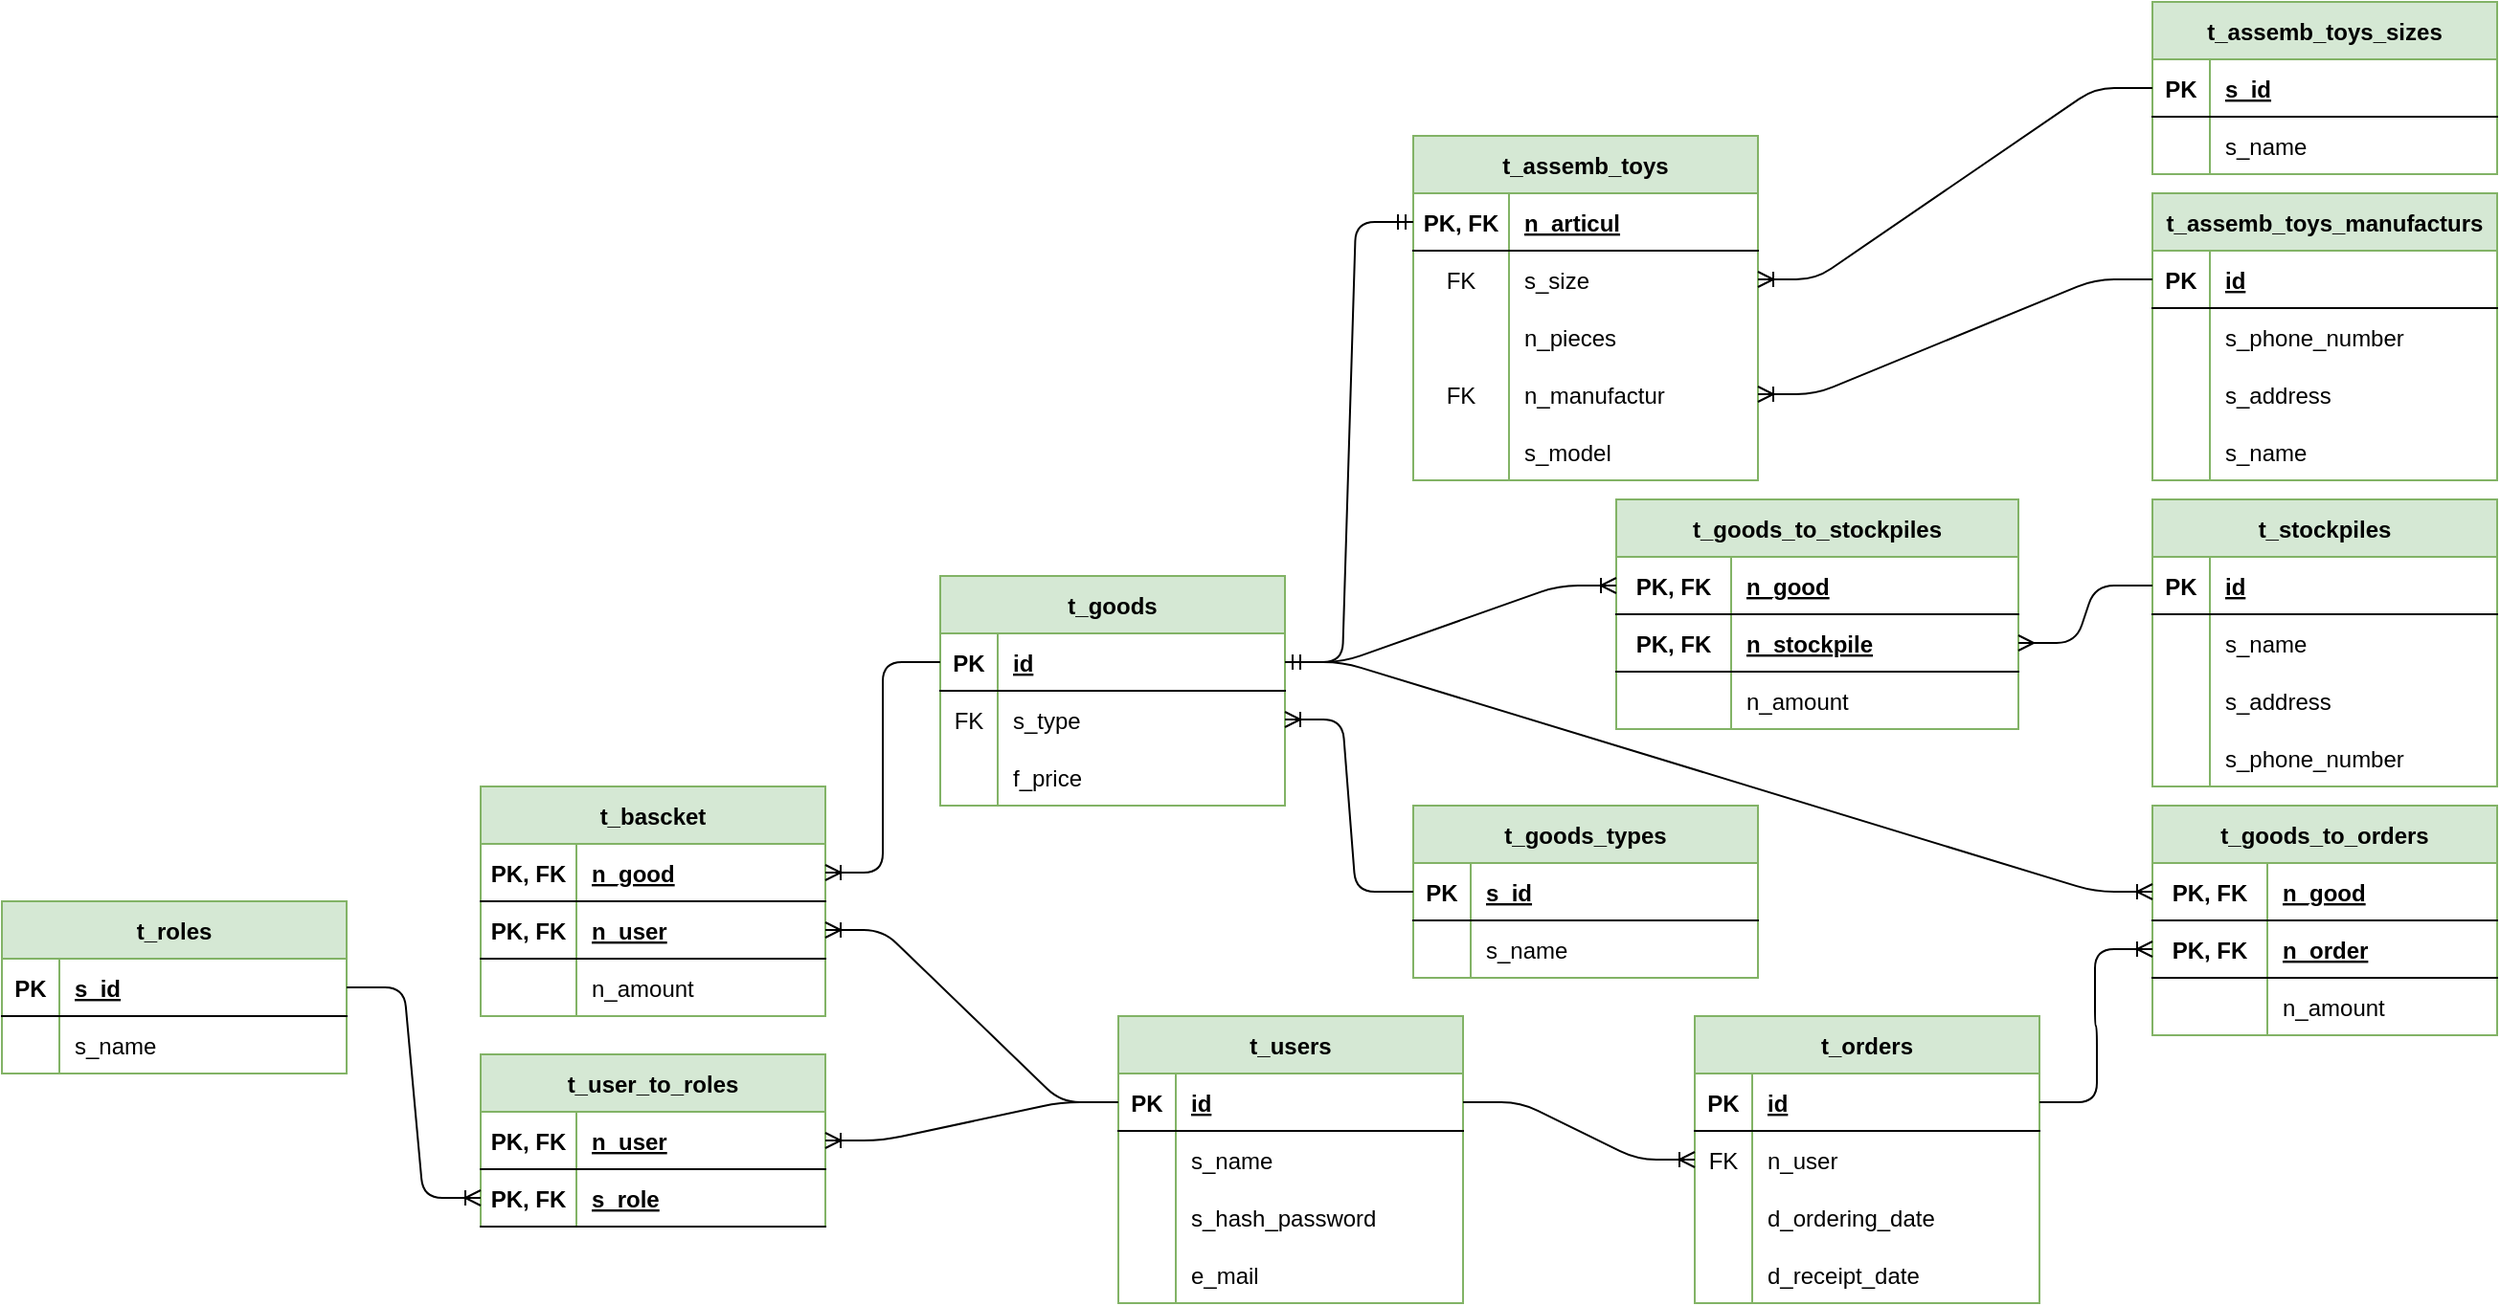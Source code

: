 <mxfile version="14.9.0" type="device"><diagram id="l25zXF_h_-nfWPYXJ8Zp" name="Page-1"><mxGraphModel dx="2249" dy="1931" grid="1" gridSize="10" guides="1" tooltips="1" connect="1" arrows="1" fold="1" page="1" pageScale="1" pageWidth="827" pageHeight="1169" math="0" shadow="0"><root><mxCell id="0"/><mxCell id="1" parent="0"/><mxCell id="Kfu2-tte2u3ud-LGm2zd-1" value="t_users" style="shape=table;startSize=30;container=1;collapsible=1;childLayout=tableLayout;fixedRows=1;rowLines=0;fontStyle=1;align=center;resizeLast=1;fillColor=#d5e8d4;strokeColor=#82b366;" parent="1" vertex="1"><mxGeometry x="170" y="300" width="180" height="150" as="geometry"/></mxCell><mxCell id="Kfu2-tte2u3ud-LGm2zd-2" value="" style="shape=partialRectangle;collapsible=0;dropTarget=0;pointerEvents=0;fillColor=none;top=0;left=0;bottom=1;right=0;points=[[0,0.5],[1,0.5]];portConstraint=eastwest;" parent="Kfu2-tte2u3ud-LGm2zd-1" vertex="1"><mxGeometry y="30" width="180" height="30" as="geometry"/></mxCell><mxCell id="Kfu2-tte2u3ud-LGm2zd-3" value="PK" style="shape=partialRectangle;connectable=0;fillColor=none;top=0;left=0;bottom=0;right=0;fontStyle=1;overflow=hidden;" parent="Kfu2-tte2u3ud-LGm2zd-2" vertex="1"><mxGeometry width="30" height="30" as="geometry"/></mxCell><mxCell id="Kfu2-tte2u3ud-LGm2zd-4" value="id" style="shape=partialRectangle;connectable=0;fillColor=none;top=0;left=0;bottom=0;right=0;align=left;spacingLeft=6;fontStyle=5;overflow=hidden;" parent="Kfu2-tte2u3ud-LGm2zd-2" vertex="1"><mxGeometry x="30" width="150" height="30" as="geometry"/></mxCell><mxCell id="Kfu2-tte2u3ud-LGm2zd-5" value="" style="shape=partialRectangle;collapsible=0;dropTarget=0;pointerEvents=0;fillColor=none;top=0;left=0;bottom=0;right=0;points=[[0,0.5],[1,0.5]];portConstraint=eastwest;" parent="Kfu2-tte2u3ud-LGm2zd-1" vertex="1"><mxGeometry y="60" width="180" height="30" as="geometry"/></mxCell><mxCell id="Kfu2-tte2u3ud-LGm2zd-6" value="" style="shape=partialRectangle;connectable=0;fillColor=none;top=0;left=0;bottom=0;right=0;editable=1;overflow=hidden;" parent="Kfu2-tte2u3ud-LGm2zd-5" vertex="1"><mxGeometry width="30" height="30" as="geometry"/></mxCell><mxCell id="Kfu2-tte2u3ud-LGm2zd-7" value="s_name" style="shape=partialRectangle;connectable=0;fillColor=none;top=0;left=0;bottom=0;right=0;align=left;spacingLeft=6;overflow=hidden;" parent="Kfu2-tte2u3ud-LGm2zd-5" vertex="1"><mxGeometry x="30" width="150" height="30" as="geometry"/></mxCell><mxCell id="Kfu2-tte2u3ud-LGm2zd-8" value="" style="shape=partialRectangle;collapsible=0;dropTarget=0;pointerEvents=0;fillColor=none;top=0;left=0;bottom=0;right=0;points=[[0,0.5],[1,0.5]];portConstraint=eastwest;" parent="Kfu2-tte2u3ud-LGm2zd-1" vertex="1"><mxGeometry y="90" width="180" height="30" as="geometry"/></mxCell><mxCell id="Kfu2-tte2u3ud-LGm2zd-9" value="" style="shape=partialRectangle;connectable=0;fillColor=none;top=0;left=0;bottom=0;right=0;editable=1;overflow=hidden;" parent="Kfu2-tte2u3ud-LGm2zd-8" vertex="1"><mxGeometry width="30" height="30" as="geometry"/></mxCell><mxCell id="Kfu2-tte2u3ud-LGm2zd-10" value="s_hash_password" style="shape=partialRectangle;connectable=0;fillColor=none;top=0;left=0;bottom=0;right=0;align=left;spacingLeft=6;overflow=hidden;" parent="Kfu2-tte2u3ud-LGm2zd-8" vertex="1"><mxGeometry x="30" width="150" height="30" as="geometry"/></mxCell><mxCell id="Kfu2-tte2u3ud-LGm2zd-17" value="" style="shape=partialRectangle;collapsible=0;dropTarget=0;pointerEvents=0;fillColor=none;top=0;left=0;bottom=0;right=0;points=[[0,0.5],[1,0.5]];portConstraint=eastwest;" parent="Kfu2-tte2u3ud-LGm2zd-1" vertex="1"><mxGeometry y="120" width="180" height="30" as="geometry"/></mxCell><mxCell id="Kfu2-tte2u3ud-LGm2zd-18" value="" style="shape=partialRectangle;connectable=0;fillColor=none;top=0;left=0;bottom=0;right=0;editable=1;overflow=hidden;" parent="Kfu2-tte2u3ud-LGm2zd-17" vertex="1"><mxGeometry width="30" height="30" as="geometry"/></mxCell><mxCell id="Kfu2-tte2u3ud-LGm2zd-19" value="e_mail" style="shape=partialRectangle;connectable=0;fillColor=none;top=0;left=0;bottom=0;right=0;align=left;spacingLeft=6;overflow=hidden;" parent="Kfu2-tte2u3ud-LGm2zd-17" vertex="1"><mxGeometry x="30" width="150" height="30" as="geometry"/></mxCell><mxCell id="Kfu2-tte2u3ud-LGm2zd-30" value="t_orders" style="shape=table;startSize=30;container=1;collapsible=1;childLayout=tableLayout;fixedRows=1;rowLines=0;fontStyle=1;align=center;resizeLast=1;fillColor=#d5e8d4;strokeColor=#82b366;" parent="1" vertex="1"><mxGeometry x="471" y="300" width="180" height="150" as="geometry"><mxRectangle x="470" y="310" width="80" height="30" as="alternateBounds"/></mxGeometry></mxCell><mxCell id="Kfu2-tte2u3ud-LGm2zd-31" value="" style="shape=partialRectangle;collapsible=0;dropTarget=0;pointerEvents=0;fillColor=none;top=0;left=0;bottom=1;right=0;points=[[0,0.5],[1,0.5]];portConstraint=eastwest;" parent="Kfu2-tte2u3ud-LGm2zd-30" vertex="1"><mxGeometry y="30" width="180" height="30" as="geometry"/></mxCell><mxCell id="Kfu2-tte2u3ud-LGm2zd-32" value="PK" style="shape=partialRectangle;connectable=0;fillColor=none;top=0;left=0;bottom=0;right=0;fontStyle=1;overflow=hidden;" parent="Kfu2-tte2u3ud-LGm2zd-31" vertex="1"><mxGeometry width="30" height="30" as="geometry"/></mxCell><mxCell id="Kfu2-tte2u3ud-LGm2zd-33" value="id" style="shape=partialRectangle;connectable=0;fillColor=none;top=0;left=0;bottom=0;right=0;align=left;spacingLeft=6;fontStyle=5;overflow=hidden;" parent="Kfu2-tte2u3ud-LGm2zd-31" vertex="1"><mxGeometry x="30" width="150" height="30" as="geometry"/></mxCell><mxCell id="Kfu2-tte2u3ud-LGm2zd-37" value="" style="shape=partialRectangle;collapsible=0;dropTarget=0;pointerEvents=0;fillColor=none;top=0;left=0;bottom=0;right=0;points=[[0,0.5],[1,0.5]];portConstraint=eastwest;" parent="Kfu2-tte2u3ud-LGm2zd-30" vertex="1"><mxGeometry y="60" width="180" height="30" as="geometry"/></mxCell><mxCell id="Kfu2-tte2u3ud-LGm2zd-38" value="FK" style="shape=partialRectangle;connectable=0;fillColor=none;top=0;left=0;bottom=0;right=0;editable=1;overflow=hidden;" parent="Kfu2-tte2u3ud-LGm2zd-37" vertex="1"><mxGeometry width="30" height="30" as="geometry"/></mxCell><mxCell id="Kfu2-tte2u3ud-LGm2zd-39" value="n_user" style="shape=partialRectangle;connectable=0;fillColor=none;top=0;left=0;bottom=0;right=0;align=left;spacingLeft=6;overflow=hidden;" parent="Kfu2-tte2u3ud-LGm2zd-37" vertex="1"><mxGeometry x="30" width="150" height="30" as="geometry"/></mxCell><mxCell id="Kfu2-tte2u3ud-LGm2zd-40" value="" style="shape=partialRectangle;collapsible=0;dropTarget=0;pointerEvents=0;fillColor=none;top=0;left=0;bottom=0;right=0;points=[[0,0.5],[1,0.5]];portConstraint=eastwest;" parent="Kfu2-tte2u3ud-LGm2zd-30" vertex="1"><mxGeometry y="90" width="180" height="30" as="geometry"/></mxCell><mxCell id="Kfu2-tte2u3ud-LGm2zd-41" value="" style="shape=partialRectangle;connectable=0;fillColor=none;top=0;left=0;bottom=0;right=0;editable=1;overflow=hidden;" parent="Kfu2-tte2u3ud-LGm2zd-40" vertex="1"><mxGeometry width="30" height="30" as="geometry"/></mxCell><mxCell id="Kfu2-tte2u3ud-LGm2zd-42" value="d_ordering_date" style="shape=partialRectangle;connectable=0;fillColor=none;top=0;left=0;bottom=0;right=0;align=left;spacingLeft=6;overflow=hidden;" parent="Kfu2-tte2u3ud-LGm2zd-40" vertex="1"><mxGeometry x="30" width="150" height="30" as="geometry"/></mxCell><mxCell id="Kfu2-tte2u3ud-LGm2zd-43" style="shape=partialRectangle;collapsible=0;dropTarget=0;pointerEvents=0;fillColor=none;top=0;left=0;bottom=0;right=0;points=[[0,0.5],[1,0.5]];portConstraint=eastwest;" parent="Kfu2-tte2u3ud-LGm2zd-30" vertex="1"><mxGeometry y="120" width="180" height="30" as="geometry"/></mxCell><mxCell id="Kfu2-tte2u3ud-LGm2zd-44" style="shape=partialRectangle;connectable=0;fillColor=none;top=0;left=0;bottom=0;right=0;editable=1;overflow=hidden;" parent="Kfu2-tte2u3ud-LGm2zd-43" vertex="1"><mxGeometry width="30" height="30" as="geometry"/></mxCell><mxCell id="Kfu2-tte2u3ud-LGm2zd-45" value="d_receipt_date" style="shape=partialRectangle;connectable=0;fillColor=none;top=0;left=0;bottom=0;right=0;align=left;spacingLeft=6;overflow=hidden;" parent="Kfu2-tte2u3ud-LGm2zd-43" vertex="1"><mxGeometry x="30" width="150" height="30" as="geometry"/></mxCell><mxCell id="Kfu2-tte2u3ud-LGm2zd-49" value="" style="edgeStyle=entityRelationEdgeStyle;fontSize=12;html=1;endArrow=ERoneToMany;" parent="1" source="Kfu2-tte2u3ud-LGm2zd-2" target="Kfu2-tte2u3ud-LGm2zd-37" edge="1"><mxGeometry width="100" height="100" relative="1" as="geometry"><mxPoint x="427" y="470" as="sourcePoint"/><mxPoint x="527" y="370" as="targetPoint"/></mxGeometry></mxCell><mxCell id="Kfu2-tte2u3ud-LGm2zd-50" value="t_goods" style="shape=table;startSize=30;container=1;collapsible=1;childLayout=tableLayout;fixedRows=1;rowLines=0;fontStyle=1;align=center;resizeLast=1;fillColor=#d5e8d4;strokeColor=#82b366;" parent="1" vertex="1"><mxGeometry x="77" y="70" width="180" height="120" as="geometry"/></mxCell><mxCell id="Kfu2-tte2u3ud-LGm2zd-51" value="" style="shape=partialRectangle;collapsible=0;dropTarget=0;pointerEvents=0;fillColor=none;top=0;left=0;bottom=1;right=0;points=[[0,0.5],[1,0.5]];portConstraint=eastwest;" parent="Kfu2-tte2u3ud-LGm2zd-50" vertex="1"><mxGeometry y="30" width="180" height="30" as="geometry"/></mxCell><mxCell id="Kfu2-tte2u3ud-LGm2zd-52" value="PK" style="shape=partialRectangle;connectable=0;fillColor=none;top=0;left=0;bottom=0;right=0;fontStyle=1;overflow=hidden;" parent="Kfu2-tte2u3ud-LGm2zd-51" vertex="1"><mxGeometry width="30" height="30" as="geometry"/></mxCell><mxCell id="Kfu2-tte2u3ud-LGm2zd-53" value="id" style="shape=partialRectangle;connectable=0;fillColor=none;top=0;left=0;bottom=0;right=0;align=left;spacingLeft=6;fontStyle=5;overflow=hidden;" parent="Kfu2-tte2u3ud-LGm2zd-51" vertex="1"><mxGeometry x="30" width="150" height="30" as="geometry"/></mxCell><mxCell id="Kfu2-tte2u3ud-LGm2zd-54" value="" style="shape=partialRectangle;collapsible=0;dropTarget=0;pointerEvents=0;fillColor=none;top=0;left=0;bottom=0;right=0;points=[[0,0.5],[1,0.5]];portConstraint=eastwest;" parent="Kfu2-tte2u3ud-LGm2zd-50" vertex="1"><mxGeometry y="60" width="180" height="30" as="geometry"/></mxCell><mxCell id="Kfu2-tte2u3ud-LGm2zd-55" value="FK" style="shape=partialRectangle;connectable=0;fillColor=none;top=0;left=0;bottom=0;right=0;editable=1;overflow=hidden;" parent="Kfu2-tte2u3ud-LGm2zd-54" vertex="1"><mxGeometry width="30" height="30" as="geometry"/></mxCell><mxCell id="Kfu2-tte2u3ud-LGm2zd-56" value="s_type" style="shape=partialRectangle;connectable=0;fillColor=none;top=0;left=0;bottom=0;right=0;align=left;spacingLeft=6;overflow=hidden;" parent="Kfu2-tte2u3ud-LGm2zd-54" vertex="1"><mxGeometry x="30" width="150" height="30" as="geometry"/></mxCell><mxCell id="KdkHoubyCZWtUUZc4maZ-32" style="shape=partialRectangle;collapsible=0;dropTarget=0;pointerEvents=0;fillColor=none;top=0;left=0;bottom=0;right=0;points=[[0,0.5],[1,0.5]];portConstraint=eastwest;" parent="Kfu2-tte2u3ud-LGm2zd-50" vertex="1"><mxGeometry y="90" width="180" height="30" as="geometry"/></mxCell><mxCell id="KdkHoubyCZWtUUZc4maZ-33" style="shape=partialRectangle;connectable=0;fillColor=none;top=0;left=0;bottom=0;right=0;editable=1;overflow=hidden;" parent="KdkHoubyCZWtUUZc4maZ-32" vertex="1"><mxGeometry width="30" height="30" as="geometry"/></mxCell><mxCell id="KdkHoubyCZWtUUZc4maZ-34" value="f_price" style="shape=partialRectangle;connectable=0;fillColor=none;top=0;left=0;bottom=0;right=0;align=left;spacingLeft=6;overflow=hidden;" parent="KdkHoubyCZWtUUZc4maZ-32" vertex="1"><mxGeometry x="30" width="150" height="30" as="geometry"/></mxCell><mxCell id="Kfu2-tte2u3ud-LGm2zd-72" value="t_stockpiles" style="shape=table;startSize=30;container=1;collapsible=1;childLayout=tableLayout;fixedRows=1;rowLines=0;fontStyle=1;align=center;resizeLast=1;fillColor=#d5e8d4;strokeColor=#82b366;" parent="1" vertex="1"><mxGeometry x="710" y="30" width="180" height="150" as="geometry"/></mxCell><mxCell id="Kfu2-tte2u3ud-LGm2zd-73" value="" style="shape=partialRectangle;collapsible=0;dropTarget=0;pointerEvents=0;fillColor=none;top=0;left=0;bottom=1;right=0;points=[[0,0.5],[1,0.5]];portConstraint=eastwest;" parent="Kfu2-tte2u3ud-LGm2zd-72" vertex="1"><mxGeometry y="30" width="180" height="30" as="geometry"/></mxCell><mxCell id="Kfu2-tte2u3ud-LGm2zd-74" value="PK" style="shape=partialRectangle;connectable=0;fillColor=none;top=0;left=0;bottom=0;right=0;fontStyle=1;overflow=hidden;" parent="Kfu2-tte2u3ud-LGm2zd-73" vertex="1"><mxGeometry width="30" height="30" as="geometry"/></mxCell><mxCell id="Kfu2-tte2u3ud-LGm2zd-75" value="id" style="shape=partialRectangle;connectable=0;fillColor=none;top=0;left=0;bottom=0;right=0;align=left;spacingLeft=6;fontStyle=5;overflow=hidden;" parent="Kfu2-tte2u3ud-LGm2zd-73" vertex="1"><mxGeometry x="30" width="150" height="30" as="geometry"/></mxCell><mxCell id="UHMMLLuvTXqzE3MfsHV--7" style="shape=partialRectangle;collapsible=0;dropTarget=0;pointerEvents=0;fillColor=none;top=0;left=0;bottom=1;right=0;points=[[0,0.5],[1,0.5]];portConstraint=eastwest;strokeColor=none;" parent="Kfu2-tte2u3ud-LGm2zd-72" vertex="1"><mxGeometry y="60" width="180" height="30" as="geometry"/></mxCell><mxCell id="UHMMLLuvTXqzE3MfsHV--8" style="shape=partialRectangle;connectable=0;fillColor=none;top=0;left=0;bottom=0;right=0;fontStyle=1;overflow=hidden;" parent="UHMMLLuvTXqzE3MfsHV--7" vertex="1"><mxGeometry width="30" height="30" as="geometry"/></mxCell><mxCell id="UHMMLLuvTXqzE3MfsHV--9" value="s_name" style="shape=partialRectangle;connectable=0;fillColor=none;top=0;left=0;bottom=0;right=0;align=left;spacingLeft=6;fontStyle=0;overflow=hidden;verticalAlign=middle;" parent="UHMMLLuvTXqzE3MfsHV--7" vertex="1"><mxGeometry x="30" width="150" height="30" as="geometry"/></mxCell><mxCell id="Kfu2-tte2u3ud-LGm2zd-76" value="" style="shape=partialRectangle;collapsible=0;dropTarget=0;pointerEvents=0;fillColor=none;top=0;left=0;bottom=0;right=0;points=[[0,0.5],[1,0.5]];portConstraint=eastwest;" parent="Kfu2-tte2u3ud-LGm2zd-72" vertex="1"><mxGeometry y="90" width="180" height="30" as="geometry"/></mxCell><mxCell id="Kfu2-tte2u3ud-LGm2zd-77" value="" style="shape=partialRectangle;connectable=0;fillColor=none;top=0;left=0;bottom=0;right=0;editable=1;overflow=hidden;" parent="Kfu2-tte2u3ud-LGm2zd-76" vertex="1"><mxGeometry width="30" height="30" as="geometry"/></mxCell><mxCell id="Kfu2-tte2u3ud-LGm2zd-78" value="s_address" style="shape=partialRectangle;connectable=0;fillColor=none;top=0;left=0;bottom=0;right=0;align=left;spacingLeft=6;overflow=hidden;" parent="Kfu2-tte2u3ud-LGm2zd-76" vertex="1"><mxGeometry x="30" width="150" height="30" as="geometry"/></mxCell><mxCell id="Kfu2-tte2u3ud-LGm2zd-79" value="" style="shape=partialRectangle;collapsible=0;dropTarget=0;pointerEvents=0;fillColor=none;top=0;left=0;bottom=0;right=0;points=[[0,0.5],[1,0.5]];portConstraint=eastwest;" parent="Kfu2-tte2u3ud-LGm2zd-72" vertex="1"><mxGeometry y="120" width="180" height="30" as="geometry"/></mxCell><mxCell id="Kfu2-tte2u3ud-LGm2zd-80" value="" style="shape=partialRectangle;connectable=0;fillColor=none;top=0;left=0;bottom=0;right=0;editable=1;overflow=hidden;" parent="Kfu2-tte2u3ud-LGm2zd-79" vertex="1"><mxGeometry width="30" height="30" as="geometry"/></mxCell><mxCell id="Kfu2-tte2u3ud-LGm2zd-81" value="s_phone_number" style="shape=partialRectangle;connectable=0;fillColor=none;top=0;left=0;bottom=0;right=0;align=left;spacingLeft=6;overflow=hidden;" parent="Kfu2-tte2u3ud-LGm2zd-79" vertex="1"><mxGeometry x="30" width="150" height="30" as="geometry"/></mxCell><mxCell id="Kfu2-tte2u3ud-LGm2zd-85" value="t_goods_to_stockpiles" style="shape=table;startSize=30;container=1;collapsible=1;childLayout=tableLayout;fixedRows=1;rowLines=0;fontStyle=1;align=center;resizeLast=1;fillColor=#d5e8d4;strokeColor=#82b366;" parent="1" vertex="1"><mxGeometry x="430" y="30" width="210" height="120" as="geometry"/></mxCell><mxCell id="Kfu2-tte2u3ud-LGm2zd-86" value="" style="shape=partialRectangle;collapsible=0;dropTarget=0;pointerEvents=0;fillColor=none;top=0;left=0;bottom=1;right=0;points=[[0,0.5],[1,0.5]];portConstraint=eastwest;" parent="Kfu2-tte2u3ud-LGm2zd-85" vertex="1"><mxGeometry y="30" width="210" height="30" as="geometry"/></mxCell><mxCell id="Kfu2-tte2u3ud-LGm2zd-87" value="PK, FK" style="shape=partialRectangle;connectable=0;fillColor=none;top=0;left=0;bottom=0;right=0;fontStyle=1;overflow=hidden;" parent="Kfu2-tte2u3ud-LGm2zd-86" vertex="1"><mxGeometry width="60" height="30" as="geometry"/></mxCell><mxCell id="Kfu2-tte2u3ud-LGm2zd-88" value="n_good" style="shape=partialRectangle;connectable=0;fillColor=none;top=0;left=0;bottom=0;right=0;align=left;spacingLeft=6;fontStyle=5;overflow=hidden;" parent="Kfu2-tte2u3ud-LGm2zd-86" vertex="1"><mxGeometry x="60" width="150" height="30" as="geometry"/></mxCell><mxCell id="Kfu2-tte2u3ud-LGm2zd-125" value="" style="shape=partialRectangle;collapsible=0;dropTarget=0;pointerEvents=0;fillColor=none;top=0;left=0;bottom=1;right=0;points=[[0,0.5],[1,0.5]];portConstraint=eastwest;" parent="Kfu2-tte2u3ud-LGm2zd-85" vertex="1"><mxGeometry y="60" width="210" height="30" as="geometry"/></mxCell><mxCell id="Kfu2-tte2u3ud-LGm2zd-126" value="PK, FK" style="shape=partialRectangle;connectable=0;fillColor=none;top=0;left=0;bottom=0;right=0;fontStyle=1;overflow=hidden;" parent="Kfu2-tte2u3ud-LGm2zd-125" vertex="1"><mxGeometry width="60" height="30" as="geometry"/></mxCell><mxCell id="Kfu2-tte2u3ud-LGm2zd-127" value="n_stockpile" style="shape=partialRectangle;connectable=0;fillColor=none;top=0;left=0;bottom=0;right=0;align=left;spacingLeft=6;fontStyle=5;overflow=hidden;" parent="Kfu2-tte2u3ud-LGm2zd-125" vertex="1"><mxGeometry x="60" width="150" height="30" as="geometry"/></mxCell><mxCell id="Kfu2-tte2u3ud-LGm2zd-89" value="" style="shape=partialRectangle;collapsible=0;dropTarget=0;pointerEvents=0;fillColor=none;top=0;left=0;bottom=0;right=0;points=[[0,0.5],[1,0.5]];portConstraint=eastwest;" parent="Kfu2-tte2u3ud-LGm2zd-85" vertex="1"><mxGeometry y="90" width="210" height="30" as="geometry"/></mxCell><mxCell id="Kfu2-tte2u3ud-LGm2zd-90" value="" style="shape=partialRectangle;connectable=0;fillColor=none;top=0;left=0;bottom=0;right=0;editable=1;overflow=hidden;" parent="Kfu2-tte2u3ud-LGm2zd-89" vertex="1"><mxGeometry width="60" height="30" as="geometry"/></mxCell><mxCell id="Kfu2-tte2u3ud-LGm2zd-91" value="n_amount" style="shape=partialRectangle;connectable=0;fillColor=none;top=0;left=0;bottom=0;right=0;align=left;spacingLeft=6;overflow=hidden;" parent="Kfu2-tte2u3ud-LGm2zd-89" vertex="1"><mxGeometry x="60" width="150" height="30" as="geometry"/></mxCell><mxCell id="KdkHoubyCZWtUUZc4maZ-1" value="t_goods_to_orders" style="shape=table;startSize=30;container=1;collapsible=1;childLayout=tableLayout;fixedRows=1;rowLines=0;fontStyle=1;align=center;resizeLast=1;fillColor=#d5e8d4;strokeColor=#82b366;" parent="1" vertex="1"><mxGeometry x="710" y="190" width="180" height="120" as="geometry"/></mxCell><mxCell id="KdkHoubyCZWtUUZc4maZ-2" value="" style="shape=partialRectangle;collapsible=0;dropTarget=0;pointerEvents=0;fillColor=none;top=0;left=0;bottom=1;right=0;points=[[0,0.5],[1,0.5]];portConstraint=eastwest;" parent="KdkHoubyCZWtUUZc4maZ-1" vertex="1"><mxGeometry y="30" width="180" height="30" as="geometry"/></mxCell><mxCell id="KdkHoubyCZWtUUZc4maZ-3" value="PK, FK" style="shape=partialRectangle;connectable=0;fillColor=none;top=0;left=0;bottom=0;right=0;fontStyle=1;overflow=hidden;" parent="KdkHoubyCZWtUUZc4maZ-2" vertex="1"><mxGeometry width="60" height="30" as="geometry"/></mxCell><mxCell id="KdkHoubyCZWtUUZc4maZ-4" value="n_good" style="shape=partialRectangle;connectable=0;fillColor=none;top=0;left=0;bottom=0;right=0;align=left;spacingLeft=6;fontStyle=5;overflow=hidden;" parent="KdkHoubyCZWtUUZc4maZ-2" vertex="1"><mxGeometry x="60" width="120" height="30" as="geometry"/></mxCell><mxCell id="KdkHoubyCZWtUUZc4maZ-14" style="shape=partialRectangle;collapsible=0;dropTarget=0;pointerEvents=0;fillColor=none;top=0;left=0;bottom=1;right=0;points=[[0,0.5],[1,0.5]];portConstraint=eastwest;" parent="KdkHoubyCZWtUUZc4maZ-1" vertex="1"><mxGeometry y="60" width="180" height="30" as="geometry"/></mxCell><mxCell id="KdkHoubyCZWtUUZc4maZ-15" value="PK, FK" style="shape=partialRectangle;connectable=0;fillColor=none;top=0;left=0;bottom=0;right=0;fontStyle=1;overflow=hidden;" parent="KdkHoubyCZWtUUZc4maZ-14" vertex="1"><mxGeometry width="60" height="30" as="geometry"/></mxCell><mxCell id="KdkHoubyCZWtUUZc4maZ-16" value="n_order" style="shape=partialRectangle;connectable=0;fillColor=none;top=0;left=0;bottom=0;right=0;align=left;spacingLeft=6;fontStyle=5;overflow=hidden;" parent="KdkHoubyCZWtUUZc4maZ-14" vertex="1"><mxGeometry x="60" width="120" height="30" as="geometry"/></mxCell><mxCell id="KdkHoubyCZWtUUZc4maZ-5" value="" style="shape=partialRectangle;collapsible=0;dropTarget=0;pointerEvents=0;fillColor=none;top=0;left=0;bottom=0;right=0;points=[[0,0.5],[1,0.5]];portConstraint=eastwest;" parent="KdkHoubyCZWtUUZc4maZ-1" vertex="1"><mxGeometry y="90" width="180" height="30" as="geometry"/></mxCell><mxCell id="KdkHoubyCZWtUUZc4maZ-6" value="" style="shape=partialRectangle;connectable=0;fillColor=none;top=0;left=0;bottom=0;right=0;editable=1;overflow=hidden;" parent="KdkHoubyCZWtUUZc4maZ-5" vertex="1"><mxGeometry width="60" height="30" as="geometry"/></mxCell><mxCell id="KdkHoubyCZWtUUZc4maZ-7" value="n_amount" style="shape=partialRectangle;connectable=0;fillColor=none;top=0;left=0;bottom=0;right=0;align=left;spacingLeft=6;overflow=hidden;" parent="KdkHoubyCZWtUUZc4maZ-5" vertex="1"><mxGeometry x="60" width="120" height="30" as="geometry"/></mxCell><mxCell id="KdkHoubyCZWtUUZc4maZ-19" value="t_assemb_toys" style="shape=table;startSize=30;container=1;collapsible=1;childLayout=tableLayout;fixedRows=1;rowLines=0;fontStyle=1;align=center;resizeLast=1;fillColor=#d5e8d4;strokeColor=#82b366;" parent="1" vertex="1"><mxGeometry x="324" y="-160" width="180" height="180" as="geometry"/></mxCell><mxCell id="KdkHoubyCZWtUUZc4maZ-20" value="" style="shape=partialRectangle;collapsible=0;dropTarget=0;pointerEvents=0;fillColor=none;top=0;left=0;bottom=1;right=0;points=[[0,0.5],[1,0.5]];portConstraint=eastwest;" parent="KdkHoubyCZWtUUZc4maZ-19" vertex="1"><mxGeometry y="30" width="180" height="30" as="geometry"/></mxCell><mxCell id="KdkHoubyCZWtUUZc4maZ-21" value="PK, FK" style="shape=partialRectangle;connectable=0;fillColor=none;top=0;left=0;bottom=0;right=0;fontStyle=1;overflow=hidden;" parent="KdkHoubyCZWtUUZc4maZ-20" vertex="1"><mxGeometry width="50" height="30" as="geometry"/></mxCell><mxCell id="KdkHoubyCZWtUUZc4maZ-22" value="n_articul" style="shape=partialRectangle;connectable=0;fillColor=none;top=0;left=0;bottom=0;right=0;align=left;spacingLeft=6;fontStyle=5;overflow=hidden;" parent="KdkHoubyCZWtUUZc4maZ-20" vertex="1"><mxGeometry x="50" width="130" height="30" as="geometry"/></mxCell><mxCell id="KdkHoubyCZWtUUZc4maZ-26" value="" style="shape=partialRectangle;collapsible=0;dropTarget=0;pointerEvents=0;fillColor=none;top=0;left=0;bottom=0;right=0;points=[[0,0.5],[1,0.5]];portConstraint=eastwest;" parent="KdkHoubyCZWtUUZc4maZ-19" vertex="1"><mxGeometry y="60" width="180" height="30" as="geometry"/></mxCell><mxCell id="KdkHoubyCZWtUUZc4maZ-27" value="FK" style="shape=partialRectangle;connectable=0;fillColor=none;top=0;left=0;bottom=0;right=0;editable=1;overflow=hidden;" parent="KdkHoubyCZWtUUZc4maZ-26" vertex="1"><mxGeometry width="50" height="30" as="geometry"/></mxCell><mxCell id="KdkHoubyCZWtUUZc4maZ-28" value="s_size" style="shape=partialRectangle;connectable=0;fillColor=none;top=0;left=0;bottom=0;right=0;align=left;spacingLeft=6;overflow=hidden;" parent="KdkHoubyCZWtUUZc4maZ-26" vertex="1"><mxGeometry x="50" width="130" height="30" as="geometry"/></mxCell><mxCell id="KdkHoubyCZWtUUZc4maZ-29" value="" style="shape=partialRectangle;collapsible=0;dropTarget=0;pointerEvents=0;fillColor=none;top=0;left=0;bottom=0;right=0;points=[[0,0.5],[1,0.5]];portConstraint=eastwest;" parent="KdkHoubyCZWtUUZc4maZ-19" vertex="1"><mxGeometry y="90" width="180" height="30" as="geometry"/></mxCell><mxCell id="KdkHoubyCZWtUUZc4maZ-30" value="" style="shape=partialRectangle;connectable=0;fillColor=none;top=0;left=0;bottom=0;right=0;editable=1;overflow=hidden;" parent="KdkHoubyCZWtUUZc4maZ-29" vertex="1"><mxGeometry width="50" height="30" as="geometry"/></mxCell><mxCell id="KdkHoubyCZWtUUZc4maZ-31" value="n_pieces" style="shape=partialRectangle;connectable=0;fillColor=none;top=0;left=0;bottom=0;right=0;align=left;spacingLeft=6;overflow=hidden;" parent="KdkHoubyCZWtUUZc4maZ-29" vertex="1"><mxGeometry x="50" width="130" height="30" as="geometry"/></mxCell><mxCell id="ILdsVko08SGLMt3vrVn5-2" style="shape=partialRectangle;collapsible=0;dropTarget=0;pointerEvents=0;fillColor=none;top=0;left=0;bottom=0;right=0;points=[[0,0.5],[1,0.5]];portConstraint=eastwest;" parent="KdkHoubyCZWtUUZc4maZ-19" vertex="1"><mxGeometry y="120" width="180" height="30" as="geometry"/></mxCell><mxCell id="ILdsVko08SGLMt3vrVn5-3" value="FK" style="shape=partialRectangle;connectable=0;fillColor=none;top=0;left=0;bottom=0;right=0;editable=1;overflow=hidden;" parent="ILdsVko08SGLMt3vrVn5-2" vertex="1"><mxGeometry width="50" height="30" as="geometry"/></mxCell><mxCell id="ILdsVko08SGLMt3vrVn5-4" value="n_manufactur" style="shape=partialRectangle;connectable=0;fillColor=none;top=0;left=0;bottom=0;right=0;align=left;spacingLeft=6;overflow=hidden;" parent="ILdsVko08SGLMt3vrVn5-2" vertex="1"><mxGeometry x="50" width="130" height="30" as="geometry"/></mxCell><mxCell id="ILdsVko08SGLMt3vrVn5-5" style="shape=partialRectangle;collapsible=0;dropTarget=0;pointerEvents=0;fillColor=none;top=0;left=0;bottom=0;right=0;points=[[0,0.5],[1,0.5]];portConstraint=eastwest;" parent="KdkHoubyCZWtUUZc4maZ-19" vertex="1"><mxGeometry y="150" width="180" height="30" as="geometry"/></mxCell><mxCell id="ILdsVko08SGLMt3vrVn5-6" value="" style="shape=partialRectangle;connectable=0;fillColor=none;top=0;left=0;bottom=0;right=0;editable=1;overflow=hidden;" parent="ILdsVko08SGLMt3vrVn5-5" vertex="1"><mxGeometry width="50" height="30" as="geometry"/></mxCell><mxCell id="ILdsVko08SGLMt3vrVn5-7" value="s_model" style="shape=partialRectangle;connectable=0;fillColor=none;top=0;left=0;bottom=0;right=0;align=left;spacingLeft=6;overflow=hidden;" parent="ILdsVko08SGLMt3vrVn5-5" vertex="1"><mxGeometry x="50" width="130" height="30" as="geometry"/></mxCell><mxCell id="KdkHoubyCZWtUUZc4maZ-39" value="t_assemb_toys_manufacturs" style="shape=table;startSize=30;container=1;collapsible=1;childLayout=tableLayout;fixedRows=1;rowLines=0;fontStyle=1;align=center;resizeLast=1;fillColor=#d5e8d4;strokeColor=#82b366;" parent="1" vertex="1"><mxGeometry x="710" y="-130" width="180" height="150" as="geometry"/></mxCell><mxCell id="KdkHoubyCZWtUUZc4maZ-40" value="" style="shape=partialRectangle;collapsible=0;dropTarget=0;pointerEvents=0;fillColor=none;top=0;left=0;bottom=1;right=0;points=[[0,0.5],[1,0.5]];portConstraint=eastwest;" parent="KdkHoubyCZWtUUZc4maZ-39" vertex="1"><mxGeometry y="30" width="180" height="30" as="geometry"/></mxCell><mxCell id="KdkHoubyCZWtUUZc4maZ-41" value="PK" style="shape=partialRectangle;connectable=0;fillColor=none;top=0;left=0;bottom=0;right=0;fontStyle=1;overflow=hidden;" parent="KdkHoubyCZWtUUZc4maZ-40" vertex="1"><mxGeometry width="30" height="30" as="geometry"/></mxCell><mxCell id="KdkHoubyCZWtUUZc4maZ-42" value="id" style="shape=partialRectangle;connectable=0;fillColor=none;top=0;left=0;bottom=0;right=0;align=left;spacingLeft=6;fontStyle=5;overflow=hidden;" parent="KdkHoubyCZWtUUZc4maZ-40" vertex="1"><mxGeometry x="30" width="150" height="30" as="geometry"/></mxCell><mxCell id="KdkHoubyCZWtUUZc4maZ-43" value="" style="shape=partialRectangle;collapsible=0;dropTarget=0;pointerEvents=0;fillColor=none;top=0;left=0;bottom=0;right=0;points=[[0,0.5],[1,0.5]];portConstraint=eastwest;" parent="KdkHoubyCZWtUUZc4maZ-39" vertex="1"><mxGeometry y="60" width="180" height="30" as="geometry"/></mxCell><mxCell id="KdkHoubyCZWtUUZc4maZ-44" value="" style="shape=partialRectangle;connectable=0;fillColor=none;top=0;left=0;bottom=0;right=0;editable=1;overflow=hidden;" parent="KdkHoubyCZWtUUZc4maZ-43" vertex="1"><mxGeometry width="30" height="30" as="geometry"/></mxCell><mxCell id="KdkHoubyCZWtUUZc4maZ-45" value="s_phone_number" style="shape=partialRectangle;connectable=0;fillColor=none;top=0;left=0;bottom=0;right=0;align=left;spacingLeft=6;overflow=hidden;" parent="KdkHoubyCZWtUUZc4maZ-43" vertex="1"><mxGeometry x="30" width="150" height="30" as="geometry"/></mxCell><mxCell id="KdkHoubyCZWtUUZc4maZ-46" value="" style="shape=partialRectangle;collapsible=0;dropTarget=0;pointerEvents=0;fillColor=none;top=0;left=0;bottom=0;right=0;points=[[0,0.5],[1,0.5]];portConstraint=eastwest;" parent="KdkHoubyCZWtUUZc4maZ-39" vertex="1"><mxGeometry y="90" width="180" height="30" as="geometry"/></mxCell><mxCell id="KdkHoubyCZWtUUZc4maZ-47" value="" style="shape=partialRectangle;connectable=0;fillColor=none;top=0;left=0;bottom=0;right=0;editable=1;overflow=hidden;" parent="KdkHoubyCZWtUUZc4maZ-46" vertex="1"><mxGeometry width="30" height="30" as="geometry"/></mxCell><mxCell id="KdkHoubyCZWtUUZc4maZ-48" value="s_address" style="shape=partialRectangle;connectable=0;fillColor=none;top=0;left=0;bottom=0;right=0;align=left;spacingLeft=6;overflow=hidden;" parent="KdkHoubyCZWtUUZc4maZ-46" vertex="1"><mxGeometry x="30" width="150" height="30" as="geometry"/></mxCell><mxCell id="UHMMLLuvTXqzE3MfsHV--10" style="shape=partialRectangle;collapsible=0;dropTarget=0;pointerEvents=0;fillColor=none;top=0;left=0;bottom=0;right=0;points=[[0,0.5],[1,0.5]];portConstraint=eastwest;" parent="KdkHoubyCZWtUUZc4maZ-39" vertex="1"><mxGeometry y="120" width="180" height="30" as="geometry"/></mxCell><mxCell id="UHMMLLuvTXqzE3MfsHV--11" style="shape=partialRectangle;connectable=0;fillColor=none;top=0;left=0;bottom=0;right=0;editable=1;overflow=hidden;" parent="UHMMLLuvTXqzE3MfsHV--10" vertex="1"><mxGeometry width="30" height="30" as="geometry"/></mxCell><mxCell id="UHMMLLuvTXqzE3MfsHV--12" value="s_name" style="shape=partialRectangle;connectable=0;fillColor=none;top=0;left=0;bottom=0;right=0;align=left;spacingLeft=6;overflow=hidden;" parent="UHMMLLuvTXqzE3MfsHV--10" vertex="1"><mxGeometry x="30" width="150" height="30" as="geometry"/></mxCell><mxCell id="KdkHoubyCZWtUUZc4maZ-75" value="t_assemb_toys_sizes" style="shape=table;startSize=30;container=1;collapsible=1;childLayout=tableLayout;fixedRows=1;rowLines=0;fontStyle=1;align=center;resizeLast=1;fillColor=#d5e8d4;strokeColor=#82b366;" parent="1" vertex="1"><mxGeometry x="710" y="-230" width="180" height="90" as="geometry"/></mxCell><mxCell id="KdkHoubyCZWtUUZc4maZ-76" value="" style="shape=partialRectangle;collapsible=0;dropTarget=0;pointerEvents=0;fillColor=none;top=0;left=0;bottom=1;right=0;points=[[0,0.5],[1,0.5]];portConstraint=eastwest;" parent="KdkHoubyCZWtUUZc4maZ-75" vertex="1"><mxGeometry y="30" width="180" height="30" as="geometry"/></mxCell><mxCell id="KdkHoubyCZWtUUZc4maZ-77" value="PK" style="shape=partialRectangle;connectable=0;fillColor=none;top=0;left=0;bottom=0;right=0;fontStyle=1;overflow=hidden;" parent="KdkHoubyCZWtUUZc4maZ-76" vertex="1"><mxGeometry width="30" height="30" as="geometry"/></mxCell><mxCell id="KdkHoubyCZWtUUZc4maZ-78" value="s_id" style="shape=partialRectangle;connectable=0;fillColor=none;top=0;left=0;bottom=0;right=0;align=left;spacingLeft=6;fontStyle=5;overflow=hidden;" parent="KdkHoubyCZWtUUZc4maZ-76" vertex="1"><mxGeometry x="30" width="150" height="30" as="geometry"/></mxCell><mxCell id="UHMMLLuvTXqzE3MfsHV--13" style="shape=partialRectangle;collapsible=0;dropTarget=0;pointerEvents=0;fillColor=none;top=0;left=0;bottom=1;right=0;points=[[0,0.5],[1,0.5]];portConstraint=eastwest;strokeColor=none;" parent="KdkHoubyCZWtUUZc4maZ-75" vertex="1"><mxGeometry y="60" width="180" height="30" as="geometry"/></mxCell><mxCell id="UHMMLLuvTXqzE3MfsHV--14" style="shape=partialRectangle;connectable=0;fillColor=none;top=0;left=0;bottom=0;right=0;fontStyle=1;overflow=hidden;strokeColor=none;" parent="UHMMLLuvTXqzE3MfsHV--13" vertex="1"><mxGeometry width="30" height="30" as="geometry"/></mxCell><mxCell id="UHMMLLuvTXqzE3MfsHV--15" value="s_name" style="shape=partialRectangle;connectable=0;fillColor=none;top=0;left=0;bottom=0;right=0;align=left;spacingLeft=6;fontStyle=0;overflow=hidden;" parent="UHMMLLuvTXqzE3MfsHV--13" vertex="1"><mxGeometry x="30" width="150" height="30" as="geometry"/></mxCell><mxCell id="KdkHoubyCZWtUUZc4maZ-82" value="t_bascket" style="shape=table;startSize=30;container=1;collapsible=1;childLayout=tableLayout;fixedRows=1;rowLines=0;fontStyle=1;align=center;resizeLast=1;fillColor=#d5e8d4;strokeColor=#82b366;" parent="1" vertex="1"><mxGeometry x="-163" y="180" width="180" height="120" as="geometry"/></mxCell><mxCell id="KdkHoubyCZWtUUZc4maZ-95" style="shape=partialRectangle;collapsible=0;dropTarget=0;pointerEvents=0;fillColor=none;top=0;left=0;bottom=1;right=0;points=[[0,0.5],[1,0.5]];portConstraint=eastwest;" parent="KdkHoubyCZWtUUZc4maZ-82" vertex="1"><mxGeometry y="30" width="180" height="30" as="geometry"/></mxCell><mxCell id="KdkHoubyCZWtUUZc4maZ-96" value="PK, FK" style="shape=partialRectangle;connectable=0;fillColor=none;top=0;left=0;bottom=0;right=0;fontStyle=1;overflow=hidden;" parent="KdkHoubyCZWtUUZc4maZ-95" vertex="1"><mxGeometry width="50" height="30" as="geometry"/></mxCell><mxCell id="KdkHoubyCZWtUUZc4maZ-97" value="n_good" style="shape=partialRectangle;connectable=0;fillColor=none;top=0;left=0;bottom=0;right=0;align=left;spacingLeft=6;fontStyle=5;overflow=hidden;" parent="KdkHoubyCZWtUUZc4maZ-95" vertex="1"><mxGeometry x="50" width="130" height="30" as="geometry"/></mxCell><mxCell id="KdkHoubyCZWtUUZc4maZ-83" value="" style="shape=partialRectangle;collapsible=0;dropTarget=0;pointerEvents=0;fillColor=none;top=0;left=0;bottom=1;right=0;points=[[0,0.5],[1,0.5]];portConstraint=eastwest;" parent="KdkHoubyCZWtUUZc4maZ-82" vertex="1"><mxGeometry y="60" width="180" height="30" as="geometry"/></mxCell><mxCell id="KdkHoubyCZWtUUZc4maZ-84" value="PK, FK" style="shape=partialRectangle;connectable=0;fillColor=none;top=0;left=0;bottom=0;right=0;fontStyle=1;overflow=hidden;" parent="KdkHoubyCZWtUUZc4maZ-83" vertex="1"><mxGeometry width="50" height="30" as="geometry"/></mxCell><mxCell id="KdkHoubyCZWtUUZc4maZ-85" value="n_user" style="shape=partialRectangle;connectable=0;fillColor=none;top=0;left=0;bottom=0;right=0;align=left;spacingLeft=6;fontStyle=5;overflow=hidden;" parent="KdkHoubyCZWtUUZc4maZ-83" vertex="1"><mxGeometry x="50" width="130" height="30" as="geometry"/></mxCell><mxCell id="KdkHoubyCZWtUUZc4maZ-86" value="" style="shape=partialRectangle;collapsible=0;dropTarget=0;pointerEvents=0;fillColor=none;top=0;left=0;bottom=0;right=0;points=[[0,0.5],[1,0.5]];portConstraint=eastwest;" parent="KdkHoubyCZWtUUZc4maZ-82" vertex="1"><mxGeometry y="90" width="180" height="30" as="geometry"/></mxCell><mxCell id="KdkHoubyCZWtUUZc4maZ-87" value="" style="shape=partialRectangle;connectable=0;fillColor=none;top=0;left=0;bottom=0;right=0;editable=1;overflow=hidden;" parent="KdkHoubyCZWtUUZc4maZ-86" vertex="1"><mxGeometry width="50" height="30" as="geometry"/></mxCell><mxCell id="KdkHoubyCZWtUUZc4maZ-88" value="n_amount" style="shape=partialRectangle;connectable=0;fillColor=none;top=0;left=0;bottom=0;right=0;align=left;spacingLeft=6;overflow=hidden;" parent="KdkHoubyCZWtUUZc4maZ-86" vertex="1"><mxGeometry x="50" width="130" height="30" as="geometry"/></mxCell><mxCell id="KdkHoubyCZWtUUZc4maZ-105" value="t_roles" style="shape=table;startSize=30;container=1;collapsible=1;childLayout=tableLayout;fixedRows=1;rowLines=0;fontStyle=1;align=center;resizeLast=1;fillColor=#d5e8d4;strokeColor=#82b366;" parent="1" vertex="1"><mxGeometry x="-413" y="240" width="180" height="90" as="geometry"/></mxCell><mxCell id="KdkHoubyCZWtUUZc4maZ-106" value="" style="shape=partialRectangle;collapsible=0;dropTarget=0;pointerEvents=0;fillColor=none;top=0;left=0;bottom=1;right=0;points=[[0,0.5],[1,0.5]];portConstraint=eastwest;" parent="KdkHoubyCZWtUUZc4maZ-105" vertex="1"><mxGeometry y="30" width="180" height="30" as="geometry"/></mxCell><mxCell id="KdkHoubyCZWtUUZc4maZ-107" value="PK" style="shape=partialRectangle;connectable=0;fillColor=none;top=0;left=0;bottom=0;right=0;fontStyle=1;overflow=hidden;" parent="KdkHoubyCZWtUUZc4maZ-106" vertex="1"><mxGeometry width="30" height="30" as="geometry"/></mxCell><mxCell id="KdkHoubyCZWtUUZc4maZ-108" value="s_id" style="shape=partialRectangle;connectable=0;fillColor=none;top=0;left=0;bottom=0;right=0;align=left;spacingLeft=6;fontStyle=5;overflow=hidden;" parent="KdkHoubyCZWtUUZc4maZ-106" vertex="1"><mxGeometry x="30" width="150" height="30" as="geometry"/></mxCell><mxCell id="UHMMLLuvTXqzE3MfsHV--1" style="shape=partialRectangle;collapsible=0;dropTarget=0;pointerEvents=0;fillColor=none;top=0;left=0;bottom=1;right=0;points=[[0,0.5],[1,0.5]];portConstraint=eastwest;strokeColor=none;" parent="KdkHoubyCZWtUUZc4maZ-105" vertex="1"><mxGeometry y="60" width="180" height="30" as="geometry"/></mxCell><mxCell id="UHMMLLuvTXqzE3MfsHV--2" style="shape=partialRectangle;connectable=0;fillColor=none;top=0;left=0;bottom=0;right=0;fontStyle=1;overflow=hidden;" parent="UHMMLLuvTXqzE3MfsHV--1" vertex="1"><mxGeometry width="30" height="30" as="geometry"/></mxCell><mxCell id="UHMMLLuvTXqzE3MfsHV--3" value="s_name" style="shape=partialRectangle;connectable=0;fillColor=none;top=0;left=0;bottom=0;right=0;align=left;spacingLeft=6;fontStyle=0;overflow=hidden;" parent="UHMMLLuvTXqzE3MfsHV--1" vertex="1"><mxGeometry x="30" width="150" height="30" as="geometry"/></mxCell><mxCell id="KdkHoubyCZWtUUZc4maZ-121" value="t_user_to_roles" style="shape=table;startSize=30;container=1;collapsible=1;childLayout=tableLayout;fixedRows=1;rowLines=0;fontStyle=1;align=center;resizeLast=1;fillColor=#d5e8d4;strokeColor=#82b366;" parent="1" vertex="1"><mxGeometry x="-163" y="320" width="180" height="90" as="geometry"/></mxCell><mxCell id="KdkHoubyCZWtUUZc4maZ-122" value="" style="shape=partialRectangle;collapsible=0;dropTarget=0;pointerEvents=0;fillColor=none;top=0;left=0;bottom=1;right=0;points=[[0,0.5],[1,0.5]];portConstraint=eastwest;" parent="KdkHoubyCZWtUUZc4maZ-121" vertex="1"><mxGeometry y="30" width="180" height="30" as="geometry"/></mxCell><mxCell id="KdkHoubyCZWtUUZc4maZ-123" value="PK, FK" style="shape=partialRectangle;connectable=0;fillColor=none;top=0;left=0;bottom=0;right=0;fontStyle=1;overflow=hidden;" parent="KdkHoubyCZWtUUZc4maZ-122" vertex="1"><mxGeometry width="50" height="30" as="geometry"/></mxCell><mxCell id="KdkHoubyCZWtUUZc4maZ-124" value="n_user" style="shape=partialRectangle;connectable=0;fillColor=none;top=0;left=0;bottom=0;right=0;align=left;spacingLeft=6;fontStyle=5;overflow=hidden;" parent="KdkHoubyCZWtUUZc4maZ-122" vertex="1"><mxGeometry x="50" width="130" height="30" as="geometry"/></mxCell><mxCell id="KdkHoubyCZWtUUZc4maZ-125" style="shape=partialRectangle;collapsible=0;dropTarget=0;pointerEvents=0;fillColor=none;top=0;left=0;bottom=1;right=0;points=[[0,0.5],[1,0.5]];portConstraint=eastwest;" parent="KdkHoubyCZWtUUZc4maZ-121" vertex="1"><mxGeometry y="60" width="180" height="30" as="geometry"/></mxCell><mxCell id="KdkHoubyCZWtUUZc4maZ-126" value="PK, FK" style="shape=partialRectangle;connectable=0;fillColor=none;top=0;left=0;bottom=0;right=0;fontStyle=1;overflow=hidden;" parent="KdkHoubyCZWtUUZc4maZ-125" vertex="1"><mxGeometry width="50" height="30" as="geometry"/></mxCell><mxCell id="KdkHoubyCZWtUUZc4maZ-127" value="s_role" style="shape=partialRectangle;connectable=0;fillColor=none;top=0;left=0;bottom=0;right=0;align=left;spacingLeft=6;fontStyle=5;overflow=hidden;" parent="KdkHoubyCZWtUUZc4maZ-125" vertex="1"><mxGeometry x="50" width="130" height="30" as="geometry"/></mxCell><mxCell id="kcD7Pc-lJXQBlxkqUj4Y-1" value="" style="edgeStyle=entityRelationEdgeStyle;fontSize=12;html=1;endArrow=ERoneToMany;" parent="1" source="KdkHoubyCZWtUUZc4maZ-106" target="KdkHoubyCZWtUUZc4maZ-125" edge="1"><mxGeometry width="100" height="100" relative="1" as="geometry"><mxPoint x="-353" y="260" as="sourcePoint"/><mxPoint x="-293" y="240" as="targetPoint"/></mxGeometry></mxCell><mxCell id="kcD7Pc-lJXQBlxkqUj4Y-2" value="" style="edgeStyle=entityRelationEdgeStyle;fontSize=12;html=1;endArrow=ERoneToMany;" parent="1" source="Kfu2-tte2u3ud-LGm2zd-2" target="KdkHoubyCZWtUUZc4maZ-122" edge="1"><mxGeometry width="100" height="100" relative="1" as="geometry"><mxPoint x="-93" y="520" as="sourcePoint"/><mxPoint x="87" y="550" as="targetPoint"/></mxGeometry></mxCell><mxCell id="kcD7Pc-lJXQBlxkqUj4Y-3" value="" style="edgeStyle=entityRelationEdgeStyle;fontSize=12;html=1;endArrow=ERoneToMany;" parent="1" source="Kfu2-tte2u3ud-LGm2zd-2" target="KdkHoubyCZWtUUZc4maZ-83" edge="1"><mxGeometry width="100" height="100" relative="1" as="geometry"><mxPoint x="187" y="250" as="sourcePoint"/><mxPoint x="287" y="150" as="targetPoint"/></mxGeometry></mxCell><mxCell id="kcD7Pc-lJXQBlxkqUj4Y-4" value="" style="edgeStyle=entityRelationEdgeStyle;fontSize=12;html=1;endArrow=ERoneToMany;" parent="1" source="Kfu2-tte2u3ud-LGm2zd-51" target="KdkHoubyCZWtUUZc4maZ-95" edge="1"><mxGeometry width="100" height="100" relative="1" as="geometry"><mxPoint x="-103" y="25" as="sourcePoint"/><mxPoint x="-263" y="-100" as="targetPoint"/></mxGeometry></mxCell><mxCell id="kcD7Pc-lJXQBlxkqUj4Y-5" value="" style="edgeStyle=entityRelationEdgeStyle;fontSize=12;html=1;endArrow=ERoneToMany;" parent="1" source="Kfu2-tte2u3ud-LGm2zd-31" target="KdkHoubyCZWtUUZc4maZ-14" edge="1"><mxGeometry width="100" height="100" relative="1" as="geometry"><mxPoint x="580" y="430" as="sourcePoint"/><mxPoint x="680" y="330" as="targetPoint"/></mxGeometry></mxCell><mxCell id="kcD7Pc-lJXQBlxkqUj4Y-6" value="" style="edgeStyle=entityRelationEdgeStyle;fontSize=12;html=1;endArrow=ERoneToMany;" parent="1" source="Kfu2-tte2u3ud-LGm2zd-51" target="KdkHoubyCZWtUUZc4maZ-2" edge="1"><mxGeometry width="100" height="100" relative="1" as="geometry"><mxPoint x="480" y="150" as="sourcePoint"/><mxPoint x="580" y="50" as="targetPoint"/></mxGeometry></mxCell><mxCell id="kcD7Pc-lJXQBlxkqUj4Y-7" value="" style="edgeStyle=entityRelationEdgeStyle;fontSize=12;html=1;endArrow=ERoneToMany;" parent="1" source="KdkHoubyCZWtUUZc4maZ-40" target="ILdsVko08SGLMt3vrVn5-2" edge="1"><mxGeometry width="100" height="100" relative="1" as="geometry"><mxPoint x="250" y="-540" as="sourcePoint"/><mxPoint x="350" y="-640" as="targetPoint"/></mxGeometry></mxCell><mxCell id="kcD7Pc-lJXQBlxkqUj4Y-8" value="" style="edgeStyle=entityRelationEdgeStyle;fontSize=12;html=1;endArrow=ERoneToMany;" parent="1" source="KdkHoubyCZWtUUZc4maZ-76" target="KdkHoubyCZWtUUZc4maZ-26" edge="1"><mxGeometry width="100" height="100" relative="1" as="geometry"><mxPoint x="780" y="-260" as="sourcePoint"/><mxPoint x="560" y="-160" as="targetPoint"/></mxGeometry></mxCell><mxCell id="kcD7Pc-lJXQBlxkqUj4Y-9" value="" style="edgeStyle=entityRelationEdgeStyle;fontSize=12;html=1;endArrow=ERoneToMany;" parent="1" source="Kfu2-tte2u3ud-LGm2zd-51" target="Kfu2-tte2u3ud-LGm2zd-86" edge="1"><mxGeometry width="100" height="100" relative="1" as="geometry"><mxPoint x="430" y="-20" as="sourcePoint"/><mxPoint x="530" y="-120" as="targetPoint"/></mxGeometry></mxCell><mxCell id="kcD7Pc-lJXQBlxkqUj4Y-10" value="" style="edgeStyle=entityRelationEdgeStyle;fontSize=12;html=1;endArrow=ERmany;" parent="1" source="Kfu2-tte2u3ud-LGm2zd-73" target="Kfu2-tte2u3ud-LGm2zd-125" edge="1"><mxGeometry width="100" height="100" relative="1" as="geometry"><mxPoint x="560" y="80" as="sourcePoint"/><mxPoint x="660" y="-20" as="targetPoint"/></mxGeometry></mxCell><mxCell id="kcD7Pc-lJXQBlxkqUj4Y-12" value="t_goods_types" style="shape=table;startSize=30;container=1;collapsible=1;childLayout=tableLayout;fixedRows=1;rowLines=0;fontStyle=1;align=center;resizeLast=1;fillColor=#d5e8d4;strokeColor=#82b366;" parent="1" vertex="1"><mxGeometry x="324" y="190" width="180" height="90" as="geometry"/></mxCell><mxCell id="kcD7Pc-lJXQBlxkqUj4Y-13" value="" style="shape=partialRectangle;collapsible=0;dropTarget=0;pointerEvents=0;fillColor=none;top=0;left=0;bottom=1;right=0;points=[[0,0.5],[1,0.5]];portConstraint=eastwest;" parent="kcD7Pc-lJXQBlxkqUj4Y-12" vertex="1"><mxGeometry y="30" width="180" height="30" as="geometry"/></mxCell><mxCell id="kcD7Pc-lJXQBlxkqUj4Y-14" value="PK" style="shape=partialRectangle;connectable=0;fillColor=none;top=0;left=0;bottom=0;right=0;fontStyle=1;overflow=hidden;" parent="kcD7Pc-lJXQBlxkqUj4Y-13" vertex="1"><mxGeometry width="30" height="30" as="geometry"/></mxCell><mxCell id="kcD7Pc-lJXQBlxkqUj4Y-15" value="s_id" style="shape=partialRectangle;connectable=0;fillColor=none;top=0;left=0;bottom=0;right=0;align=left;spacingLeft=6;fontStyle=5;overflow=hidden;" parent="kcD7Pc-lJXQBlxkqUj4Y-13" vertex="1"><mxGeometry x="30" width="150" height="30" as="geometry"/></mxCell><mxCell id="UHMMLLuvTXqzE3MfsHV--4" style="shape=partialRectangle;collapsible=0;dropTarget=0;pointerEvents=0;fillColor=none;top=0;left=0;bottom=1;right=0;points=[[0,0.5],[1,0.5]];portConstraint=eastwest;strokeColor=none;" parent="kcD7Pc-lJXQBlxkqUj4Y-12" vertex="1"><mxGeometry y="60" width="180" height="30" as="geometry"/></mxCell><mxCell id="UHMMLLuvTXqzE3MfsHV--5" style="shape=partialRectangle;connectable=0;fillColor=none;top=0;left=0;bottom=0;right=0;fontStyle=1;overflow=hidden;" parent="UHMMLLuvTXqzE3MfsHV--4" vertex="1"><mxGeometry width="30" height="30" as="geometry"/></mxCell><mxCell id="UHMMLLuvTXqzE3MfsHV--6" value="s_name" style="shape=partialRectangle;connectable=0;fillColor=none;top=0;left=0;bottom=0;right=0;align=left;spacingLeft=6;fontStyle=0;overflow=hidden;" parent="UHMMLLuvTXqzE3MfsHV--4" vertex="1"><mxGeometry x="30" width="150" height="30" as="geometry"/></mxCell><mxCell id="kcD7Pc-lJXQBlxkqUj4Y-22" value="" style="edgeStyle=entityRelationEdgeStyle;fontSize=12;html=1;endArrow=ERoneToMany;" parent="1" source="kcD7Pc-lJXQBlxkqUj4Y-13" target="Kfu2-tte2u3ud-LGm2zd-54" edge="1"><mxGeometry width="100" height="100" relative="1" as="geometry"><mxPoint x="137" y="230" as="sourcePoint"/><mxPoint x="237" y="130" as="targetPoint"/></mxGeometry></mxCell><mxCell id="ILdsVko08SGLMt3vrVn5-8" value="" style="edgeStyle=entityRelationEdgeStyle;fontSize=12;html=1;endArrow=ERmandOne;startArrow=ERmandOne;" parent="1" source="Kfu2-tte2u3ud-LGm2zd-51" target="KdkHoubyCZWtUUZc4maZ-20" edge="1"><mxGeometry width="100" height="100" relative="1" as="geometry"><mxPoint x="90" y="-100" as="sourcePoint"/><mxPoint x="190" y="-200" as="targetPoint"/></mxGeometry></mxCell></root></mxGraphModel></diagram></mxfile>